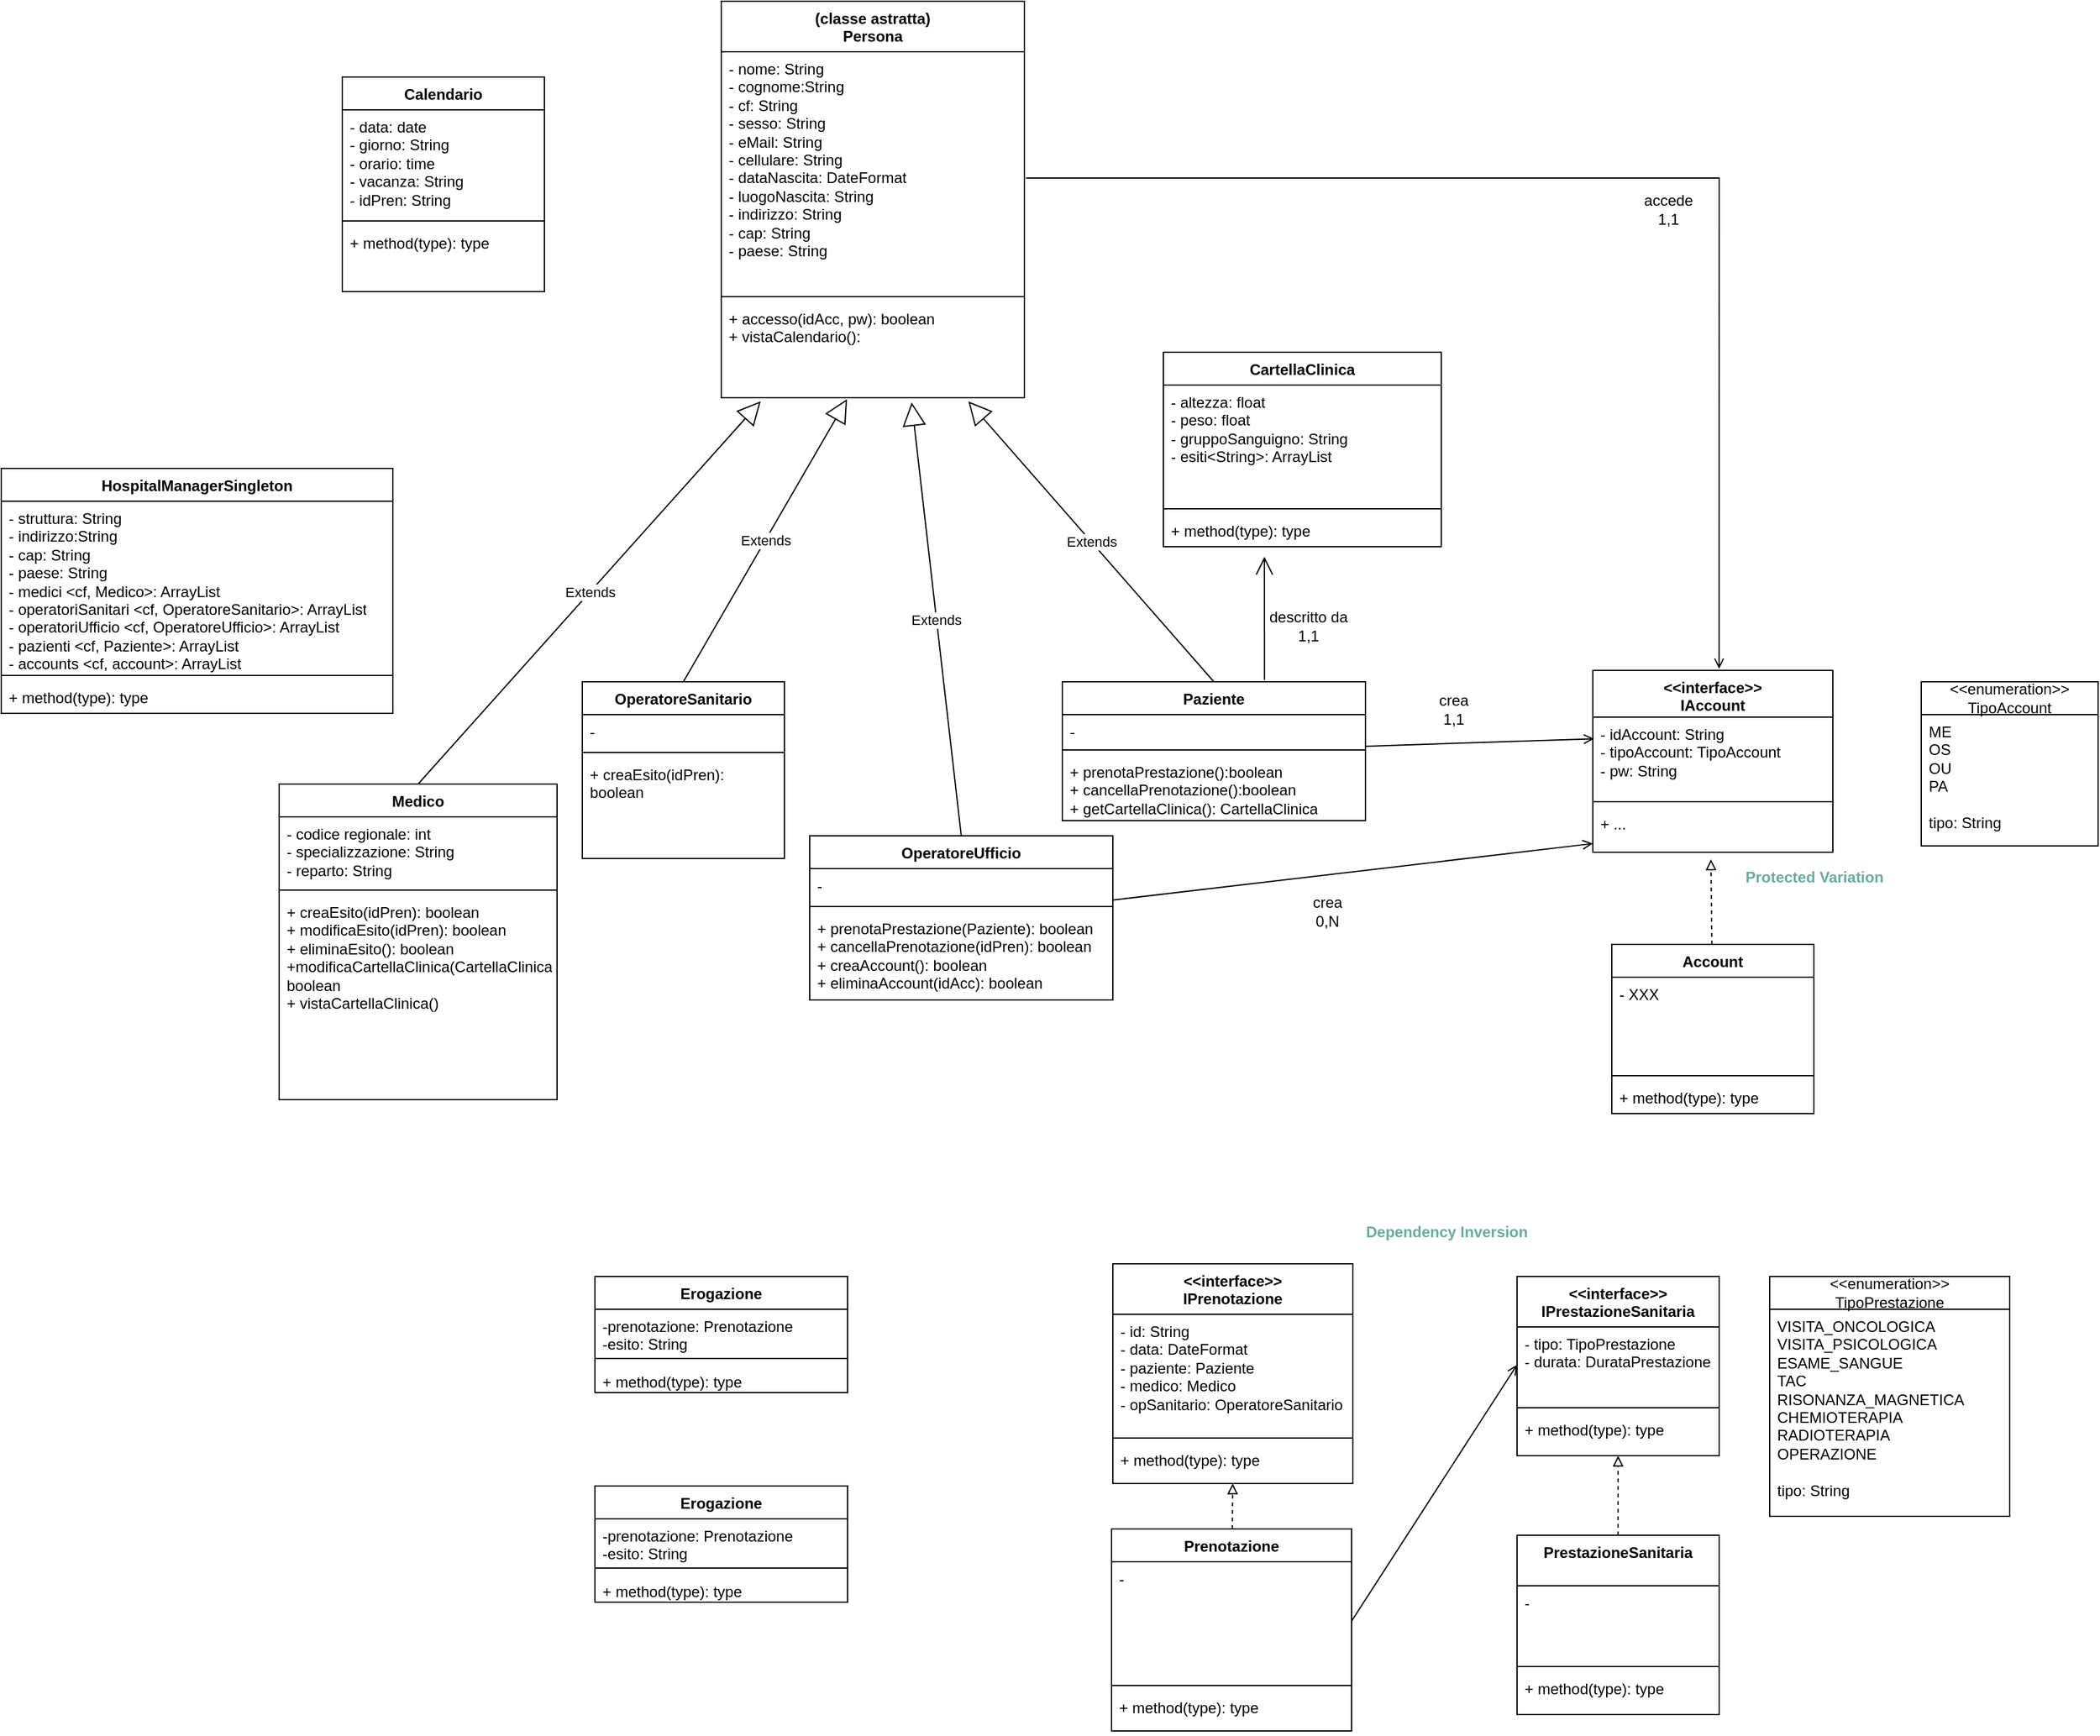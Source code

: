 <mxfile version="22.0.4" type="device">
  <diagram name="Pagina-1" id="tTlV-15hE3kfH03kpY0C">
    <mxGraphModel dx="1750" dy="890" grid="1" gridSize="10" guides="1" tooltips="1" connect="1" arrows="1" fold="1" page="1" pageScale="1" pageWidth="1169" pageHeight="827" math="0" shadow="0">
      <root>
        <mxCell id="0" />
        <mxCell id="1" parent="0" />
        <mxCell id="g1Nb5lCBtKVe93ydb6f9-2" value="(classe astratta)&lt;br&gt;Persona" style="swimlane;fontStyle=1;align=center;verticalAlign=top;childLayout=stackLayout;horizontal=1;startSize=40;horizontalStack=0;resizeParent=1;resizeParentMax=0;resizeLast=0;collapsible=1;marginBottom=0;whiteSpace=wrap;html=1;" parent="1" vertex="1">
          <mxGeometry x="610" y="20" width="240" height="314" as="geometry">
            <mxRectangle x="330" y="240" width="130" height="40" as="alternateBounds" />
          </mxGeometry>
        </mxCell>
        <mxCell id="g1Nb5lCBtKVe93ydb6f9-3" value="- nome: String&lt;br&gt;- cognome:String&lt;br&gt;- cf: String&lt;br&gt;- sesso: String&lt;br&gt;- eMail: String&lt;br&gt;- cellulare: String&lt;br&gt;- dataNascita: DateFormat&lt;br&gt;- luogoNascita: String&lt;br&gt;- indirizzo: String&lt;br&gt;- cap: String&lt;br&gt;- paese: String" style="text;strokeColor=none;fillColor=none;align=left;verticalAlign=top;spacingLeft=4;spacingRight=4;overflow=hidden;rotatable=0;points=[[0,0.5],[1,0.5]];portConstraint=eastwest;whiteSpace=wrap;html=1;" parent="g1Nb5lCBtKVe93ydb6f9-2" vertex="1">
          <mxGeometry y="40" width="240" height="190" as="geometry" />
        </mxCell>
        <mxCell id="g1Nb5lCBtKVe93ydb6f9-4" value="" style="line;strokeWidth=1;fillColor=none;align=left;verticalAlign=middle;spacingTop=-1;spacingLeft=3;spacingRight=3;rotatable=0;labelPosition=right;points=[];portConstraint=eastwest;strokeColor=inherit;" parent="g1Nb5lCBtKVe93ydb6f9-2" vertex="1">
          <mxGeometry y="230" width="240" height="8" as="geometry" />
        </mxCell>
        <mxCell id="g1Nb5lCBtKVe93ydb6f9-5" value="+ accesso(idAcc, pw): boolean&lt;br&gt;+ vistaCalendario():" style="text;strokeColor=none;fillColor=none;align=left;verticalAlign=top;spacingLeft=4;spacingRight=4;overflow=hidden;rotatable=0;points=[[0,0.5],[1,0.5]];portConstraint=eastwest;whiteSpace=wrap;html=1;" parent="g1Nb5lCBtKVe93ydb6f9-2" vertex="1">
          <mxGeometry y="238" width="240" height="76" as="geometry" />
        </mxCell>
        <mxCell id="g1Nb5lCBtKVe93ydb6f9-6" value="Medico" style="swimlane;fontStyle=1;align=center;verticalAlign=top;childLayout=stackLayout;horizontal=1;startSize=26;horizontalStack=0;resizeParent=1;resizeParentMax=0;resizeLast=0;collapsible=1;marginBottom=0;whiteSpace=wrap;html=1;" parent="1" vertex="1">
          <mxGeometry x="260" y="640" width="220" height="250" as="geometry" />
        </mxCell>
        <mxCell id="g1Nb5lCBtKVe93ydb6f9-7" value="- codice regionale: int&lt;br&gt;- specializzazione: String&lt;br&gt;- reparto: String&amp;nbsp;" style="text;strokeColor=none;fillColor=none;align=left;verticalAlign=top;spacingLeft=4;spacingRight=4;overflow=hidden;rotatable=0;points=[[0,0.5],[1,0.5]];portConstraint=eastwest;whiteSpace=wrap;html=1;" parent="g1Nb5lCBtKVe93ydb6f9-6" vertex="1">
          <mxGeometry y="26" width="220" height="54" as="geometry" />
        </mxCell>
        <mxCell id="g1Nb5lCBtKVe93ydb6f9-8" value="" style="line;strokeWidth=1;fillColor=none;align=left;verticalAlign=middle;spacingTop=-1;spacingLeft=3;spacingRight=3;rotatable=0;labelPosition=right;points=[];portConstraint=eastwest;strokeColor=inherit;" parent="g1Nb5lCBtKVe93ydb6f9-6" vertex="1">
          <mxGeometry y="80" width="220" height="8" as="geometry" />
        </mxCell>
        <mxCell id="g1Nb5lCBtKVe93ydb6f9-9" value="+ creaEsito(idPren): boolean&lt;br&gt;+ modificaEsito(idPren): boolean&lt;br style=&quot;border-color: var(--border-color);&quot;&gt;+ eliminaEsito(): boolean&lt;br&gt;+modificaCartellaClinica(CartellaClinica): boolean&lt;br&gt;+ vistaCartellaClinica()" style="text;strokeColor=none;fillColor=none;align=left;verticalAlign=top;spacingLeft=4;spacingRight=4;overflow=hidden;rotatable=0;points=[[0,0.5],[1,0.5]];portConstraint=eastwest;whiteSpace=wrap;html=1;" parent="g1Nb5lCBtKVe93ydb6f9-6" vertex="1">
          <mxGeometry y="88" width="220" height="162" as="geometry" />
        </mxCell>
        <mxCell id="lCrObQ2JL-AZDXTC0-ZG-15" value="" style="edgeStyle=none;shape=connector;rounded=0;orthogonalLoop=1;jettySize=auto;html=1;labelBackgroundColor=default;strokeColor=default;align=center;verticalAlign=middle;fontFamily=Helvetica;fontSize=11;fontColor=default;endArrow=open;endFill=0;" edge="1" parent="1" source="g1Nb5lCBtKVe93ydb6f9-10" target="g1Nb5lCBtKVe93ydb6f9-47">
          <mxGeometry relative="1" as="geometry" />
        </mxCell>
        <mxCell id="g1Nb5lCBtKVe93ydb6f9-10" value="OperatoreUfficio" style="swimlane;fontStyle=1;align=center;verticalAlign=top;childLayout=stackLayout;horizontal=1;startSize=26;horizontalStack=0;resizeParent=1;resizeParentMax=0;resizeLast=0;collapsible=1;marginBottom=0;whiteSpace=wrap;html=1;" parent="1" vertex="1">
          <mxGeometry x="680" y="681" width="240" height="130" as="geometry" />
        </mxCell>
        <mxCell id="g1Nb5lCBtKVe93ydb6f9-11" value="-&amp;nbsp;" style="text;strokeColor=none;fillColor=none;align=left;verticalAlign=top;spacingLeft=4;spacingRight=4;overflow=hidden;rotatable=0;points=[[0,0.5],[1,0.5]];portConstraint=eastwest;whiteSpace=wrap;html=1;" parent="g1Nb5lCBtKVe93ydb6f9-10" vertex="1">
          <mxGeometry y="26" width="240" height="26" as="geometry" />
        </mxCell>
        <mxCell id="g1Nb5lCBtKVe93ydb6f9-12" value="" style="line;strokeWidth=1;fillColor=none;align=left;verticalAlign=middle;spacingTop=-1;spacingLeft=3;spacingRight=3;rotatable=0;labelPosition=right;points=[];portConstraint=eastwest;strokeColor=inherit;" parent="g1Nb5lCBtKVe93ydb6f9-10" vertex="1">
          <mxGeometry y="52" width="240" height="8" as="geometry" />
        </mxCell>
        <mxCell id="g1Nb5lCBtKVe93ydb6f9-13" value="+ prenotaPrestazione(Paziente): boolean&lt;br style=&quot;border-color: var(--border-color);&quot;&gt;+ cancellaPrenotazione(idPren): boolean&lt;br&gt;+ creaAccount(): boolean&lt;br&gt;+ eliminaAccount(idAcc): boolean" style="text;strokeColor=none;fillColor=none;align=left;verticalAlign=top;spacingLeft=4;spacingRight=4;overflow=hidden;rotatable=0;points=[[0,0.5],[1,0.5]];portConstraint=eastwest;whiteSpace=wrap;html=1;" parent="g1Nb5lCBtKVe93ydb6f9-10" vertex="1">
          <mxGeometry y="60" width="240" height="70" as="geometry" />
        </mxCell>
        <mxCell id="lCrObQ2JL-AZDXTC0-ZG-10" value="" style="edgeStyle=none;shape=connector;rounded=0;orthogonalLoop=1;jettySize=auto;html=1;labelBackgroundColor=default;strokeColor=default;align=center;verticalAlign=middle;fontFamily=Helvetica;fontSize=11;fontColor=default;endArrow=open;endFill=0;entryX=0.005;entryY=0.272;entryDx=0;entryDy=0;entryPerimeter=0;" edge="1" parent="1" source="g1Nb5lCBtKVe93ydb6f9-14" target="g1Nb5lCBtKVe93ydb6f9-45">
          <mxGeometry relative="1" as="geometry">
            <mxPoint x="1164.912" y="460" as="targetPoint" />
          </mxGeometry>
        </mxCell>
        <mxCell id="g1Nb5lCBtKVe93ydb6f9-14" value="Paziente" style="swimlane;fontStyle=1;align=center;verticalAlign=top;childLayout=stackLayout;horizontal=1;startSize=26;horizontalStack=0;resizeParent=1;resizeParentMax=0;resizeLast=0;collapsible=1;marginBottom=0;whiteSpace=wrap;html=1;" parent="1" vertex="1">
          <mxGeometry x="880" y="559" width="240" height="110" as="geometry" />
        </mxCell>
        <mxCell id="g1Nb5lCBtKVe93ydb6f9-15" value="-" style="text;strokeColor=none;fillColor=none;align=left;verticalAlign=top;spacingLeft=4;spacingRight=4;overflow=hidden;rotatable=0;points=[[0,0.5],[1,0.5]];portConstraint=eastwest;whiteSpace=wrap;html=1;" parent="g1Nb5lCBtKVe93ydb6f9-14" vertex="1">
          <mxGeometry y="26" width="240" height="24" as="geometry" />
        </mxCell>
        <mxCell id="g1Nb5lCBtKVe93ydb6f9-16" value="" style="line;strokeWidth=1;fillColor=none;align=left;verticalAlign=middle;spacingTop=-1;spacingLeft=3;spacingRight=3;rotatable=0;labelPosition=right;points=[];portConstraint=eastwest;strokeColor=inherit;" parent="g1Nb5lCBtKVe93ydb6f9-14" vertex="1">
          <mxGeometry y="50" width="240" height="8" as="geometry" />
        </mxCell>
        <mxCell id="g1Nb5lCBtKVe93ydb6f9-17" value="+ prenotaPrestazione():boolean&lt;br&gt;+ cancellaPrenotazione():boolean&lt;br&gt;+ getCartellaClinica(): CartellaClinica&lt;br&gt;" style="text;strokeColor=none;fillColor=none;align=left;verticalAlign=top;spacingLeft=4;spacingRight=4;overflow=hidden;rotatable=0;points=[[0,0.5],[1,0.5]];portConstraint=eastwest;whiteSpace=wrap;html=1;" parent="g1Nb5lCBtKVe93ydb6f9-14" vertex="1">
          <mxGeometry y="58" width="240" height="52" as="geometry" />
        </mxCell>
        <mxCell id="g1Nb5lCBtKVe93ydb6f9-18" value="CartellaClinica" style="swimlane;fontStyle=1;align=center;verticalAlign=top;childLayout=stackLayout;horizontal=1;startSize=26;horizontalStack=0;resizeParent=1;resizeParentMax=0;resizeLast=0;collapsible=1;marginBottom=0;whiteSpace=wrap;html=1;" parent="1" vertex="1">
          <mxGeometry x="960" y="298" width="220" height="154" as="geometry" />
        </mxCell>
        <mxCell id="g1Nb5lCBtKVe93ydb6f9-19" value="- altezza: float&lt;br style=&quot;border-color: var(--border-color);&quot;&gt;- peso: float&lt;br style=&quot;border-color: var(--border-color);&quot;&gt;- gruppoSanguigno: String&lt;br&gt;- esiti&amp;lt;String&amp;gt;: ArrayList" style="text;strokeColor=none;fillColor=none;align=left;verticalAlign=top;spacingLeft=4;spacingRight=4;overflow=hidden;rotatable=0;points=[[0,0.5],[1,0.5]];portConstraint=eastwest;whiteSpace=wrap;html=1;" parent="g1Nb5lCBtKVe93ydb6f9-18" vertex="1">
          <mxGeometry y="26" width="220" height="94" as="geometry" />
        </mxCell>
        <mxCell id="g1Nb5lCBtKVe93ydb6f9-20" value="" style="line;strokeWidth=1;fillColor=none;align=left;verticalAlign=middle;spacingTop=-1;spacingLeft=3;spacingRight=3;rotatable=0;labelPosition=right;points=[];portConstraint=eastwest;strokeColor=inherit;" parent="g1Nb5lCBtKVe93ydb6f9-18" vertex="1">
          <mxGeometry y="120" width="220" height="8" as="geometry" />
        </mxCell>
        <mxCell id="g1Nb5lCBtKVe93ydb6f9-21" value="+ method(type): type" style="text;strokeColor=none;fillColor=none;align=left;verticalAlign=top;spacingLeft=4;spacingRight=4;overflow=hidden;rotatable=0;points=[[0,0.5],[1,0.5]];portConstraint=eastwest;whiteSpace=wrap;html=1;" parent="g1Nb5lCBtKVe93ydb6f9-18" vertex="1">
          <mxGeometry y="128" width="220" height="26" as="geometry" />
        </mxCell>
        <mxCell id="g1Nb5lCBtKVe93ydb6f9-25" value="Extends" style="endArrow=block;endSize=16;endFill=0;html=1;rounded=0;exitX=0.5;exitY=0;exitDx=0;exitDy=0;entryX=0.628;entryY=1.05;entryDx=0;entryDy=0;entryPerimeter=0;" parent="1" source="g1Nb5lCBtKVe93ydb6f9-10" target="g1Nb5lCBtKVe93ydb6f9-5" edge="1">
          <mxGeometry width="160" relative="1" as="geometry">
            <mxPoint x="580" y="603" as="sourcePoint" />
            <mxPoint x="650" y="453" as="targetPoint" />
          </mxGeometry>
        </mxCell>
        <mxCell id="g1Nb5lCBtKVe93ydb6f9-27" value="Extends" style="endArrow=block;endSize=16;endFill=0;html=1;rounded=0;exitX=0.5;exitY=0;exitDx=0;exitDy=0;entryX=0.13;entryY=1.038;entryDx=0;entryDy=0;entryPerimeter=0;" parent="1" source="g1Nb5lCBtKVe93ydb6f9-6" target="g1Nb5lCBtKVe93ydb6f9-5" edge="1">
          <mxGeometry width="160" relative="1" as="geometry">
            <mxPoint x="580" y="403" as="sourcePoint" />
            <mxPoint x="740" y="403" as="targetPoint" />
          </mxGeometry>
        </mxCell>
        <mxCell id="g1Nb5lCBtKVe93ydb6f9-28" value="Extends" style="endArrow=block;endSize=16;endFill=0;html=1;rounded=0;entryX=0.815;entryY=1.038;entryDx=0;entryDy=0;entryPerimeter=0;exitX=0.5;exitY=0;exitDx=0;exitDy=0;" parent="1" source="g1Nb5lCBtKVe93ydb6f9-14" target="g1Nb5lCBtKVe93ydb6f9-5" edge="1">
          <mxGeometry width="160" relative="1" as="geometry">
            <mxPoint x="580" y="403" as="sourcePoint" />
            <mxPoint x="740" y="403" as="targetPoint" />
          </mxGeometry>
        </mxCell>
        <mxCell id="g1Nb5lCBtKVe93ydb6f9-38" value="" style="endArrow=open;endFill=1;endSize=12;html=1;rounded=0;exitX=0.667;exitY=-0.012;exitDx=0;exitDy=0;exitPerimeter=0;" parent="1" source="g1Nb5lCBtKVe93ydb6f9-14" edge="1">
          <mxGeometry width="160" relative="1" as="geometry">
            <mxPoint x="958" y="640" as="sourcePoint" />
            <mxPoint x="1040" y="460" as="targetPoint" />
            <Array as="points" />
          </mxGeometry>
        </mxCell>
        <mxCell id="g1Nb5lCBtKVe93ydb6f9-39" value="descritto da&lt;br&gt;1,1" style="text;strokeColor=none;align=center;fillColor=none;html=1;verticalAlign=middle;whiteSpace=wrap;rounded=0;movable=1;resizable=1;rotatable=1;deletable=1;editable=1;locked=0;connectable=1;" parent="1" vertex="1">
          <mxGeometry x="1040" y="500" width="70" height="30" as="geometry" />
        </mxCell>
        <mxCell id="g1Nb5lCBtKVe93ydb6f9-40" value="Calendario" style="swimlane;fontStyle=1;align=center;verticalAlign=top;childLayout=stackLayout;horizontal=1;startSize=26;horizontalStack=0;resizeParent=1;resizeParentMax=0;resizeLast=0;collapsible=1;marginBottom=0;whiteSpace=wrap;html=1;" parent="1" vertex="1">
          <mxGeometry x="310" y="80" width="160" height="170" as="geometry" />
        </mxCell>
        <mxCell id="g1Nb5lCBtKVe93ydb6f9-41" value="- data: date&lt;br&gt;- giorno: String&lt;br&gt;- orario: time&lt;br&gt;- vacanza: String&lt;br&gt;- idPren: String" style="text;strokeColor=none;fillColor=none;align=left;verticalAlign=top;spacingLeft=4;spacingRight=4;overflow=hidden;rotatable=0;points=[[0,0.5],[1,0.5]];portConstraint=eastwest;whiteSpace=wrap;html=1;" parent="g1Nb5lCBtKVe93ydb6f9-40" vertex="1">
          <mxGeometry y="26" width="160" height="84" as="geometry" />
        </mxCell>
        <mxCell id="g1Nb5lCBtKVe93ydb6f9-42" value="" style="line;strokeWidth=1;fillColor=none;align=left;verticalAlign=middle;spacingTop=-1;spacingLeft=3;spacingRight=3;rotatable=0;labelPosition=right;points=[];portConstraint=eastwest;strokeColor=inherit;" parent="g1Nb5lCBtKVe93ydb6f9-40" vertex="1">
          <mxGeometry y="110" width="160" height="8" as="geometry" />
        </mxCell>
        <mxCell id="g1Nb5lCBtKVe93ydb6f9-43" value="+ method(type): type" style="text;strokeColor=none;fillColor=none;align=left;verticalAlign=top;spacingLeft=4;spacingRight=4;overflow=hidden;rotatable=0;points=[[0,0.5],[1,0.5]];portConstraint=eastwest;whiteSpace=wrap;html=1;" parent="g1Nb5lCBtKVe93ydb6f9-40" vertex="1">
          <mxGeometry y="118" width="160" height="52" as="geometry" />
        </mxCell>
        <mxCell id="g1Nb5lCBtKVe93ydb6f9-44" value="&amp;lt;&amp;lt;interface&amp;gt;&amp;gt;&lt;br style=&quot;border-color: var(--border-color); font-weight: 400;&quot;&gt;IAccount" style="swimlane;fontStyle=1;align=center;verticalAlign=top;childLayout=stackLayout;horizontal=1;startSize=37;horizontalStack=0;resizeParent=1;resizeParentMax=0;resizeLast=0;collapsible=1;marginBottom=0;whiteSpace=wrap;html=1;" parent="1" vertex="1">
          <mxGeometry x="1300" y="550" width="190" height="144" as="geometry" />
        </mxCell>
        <mxCell id="g1Nb5lCBtKVe93ydb6f9-45" value="- idAccount: String&lt;br&gt;- tipoAccount: TipoAccount&lt;br&gt;- pw: String" style="text;strokeColor=none;fillColor=none;align=left;verticalAlign=top;spacingLeft=4;spacingRight=4;overflow=hidden;rotatable=0;points=[[0,0.5],[1,0.5]];portConstraint=eastwest;whiteSpace=wrap;html=1;" parent="g1Nb5lCBtKVe93ydb6f9-44" vertex="1">
          <mxGeometry y="37" width="190" height="63" as="geometry" />
        </mxCell>
        <mxCell id="g1Nb5lCBtKVe93ydb6f9-46" value="" style="line;strokeWidth=1;fillColor=none;align=left;verticalAlign=middle;spacingTop=-1;spacingLeft=3;spacingRight=3;rotatable=0;labelPosition=right;points=[];portConstraint=eastwest;strokeColor=inherit;" parent="g1Nb5lCBtKVe93ydb6f9-44" vertex="1">
          <mxGeometry y="100" width="190" height="8" as="geometry" />
        </mxCell>
        <mxCell id="g1Nb5lCBtKVe93ydb6f9-47" value="+ ..." style="text;strokeColor=none;fillColor=none;align=left;verticalAlign=top;spacingLeft=4;spacingRight=4;overflow=hidden;rotatable=0;points=[[0,0.5],[1,0.5]];portConstraint=eastwest;whiteSpace=wrap;html=1;" parent="g1Nb5lCBtKVe93ydb6f9-44" vertex="1">
          <mxGeometry y="108" width="190" height="36" as="geometry" />
        </mxCell>
        <mxCell id="g1Nb5lCBtKVe93ydb6f9-53" value="&amp;lt;&amp;lt;enumeration&amp;gt;&amp;gt;&lt;br&gt;TipoAccount" style="swimlane;fontStyle=0;childLayout=stackLayout;horizontal=1;startSize=26;fillColor=none;horizontalStack=0;resizeParent=1;resizeParentMax=0;resizeLast=0;collapsible=1;marginBottom=0;whiteSpace=wrap;html=1;" parent="1" vertex="1">
          <mxGeometry x="1560" y="559" width="140" height="130" as="geometry" />
        </mxCell>
        <mxCell id="g1Nb5lCBtKVe93ydb6f9-54" value="ME&lt;br&gt;OS&lt;br&gt;OU&lt;br&gt;PA&lt;br&gt;&lt;br&gt;tipo: String" style="text;strokeColor=none;fillColor=none;align=left;verticalAlign=top;spacingLeft=4;spacingRight=4;overflow=hidden;rotatable=0;points=[[0,0.5],[1,0.5]];portConstraint=eastwest;whiteSpace=wrap;html=1;" parent="g1Nb5lCBtKVe93ydb6f9-53" vertex="1">
          <mxGeometry y="26" width="140" height="104" as="geometry" />
        </mxCell>
        <mxCell id="g1Nb5lCBtKVe93ydb6f9-60" value="OperatoreSanitario" style="swimlane;fontStyle=1;align=center;verticalAlign=top;childLayout=stackLayout;horizontal=1;startSize=26;horizontalStack=0;resizeParent=1;resizeParentMax=0;resizeLast=0;collapsible=1;marginBottom=0;whiteSpace=wrap;html=1;" parent="1" vertex="1">
          <mxGeometry x="500" y="559" width="160" height="140" as="geometry" />
        </mxCell>
        <mxCell id="g1Nb5lCBtKVe93ydb6f9-61" value="-&amp;nbsp;" style="text;strokeColor=none;fillColor=none;align=left;verticalAlign=top;spacingLeft=4;spacingRight=4;overflow=hidden;rotatable=0;points=[[0,0.5],[1,0.5]];portConstraint=eastwest;whiteSpace=wrap;html=1;" parent="g1Nb5lCBtKVe93ydb6f9-60" vertex="1">
          <mxGeometry y="26" width="160" height="26" as="geometry" />
        </mxCell>
        <mxCell id="g1Nb5lCBtKVe93ydb6f9-62" value="" style="line;strokeWidth=1;fillColor=none;align=left;verticalAlign=middle;spacingTop=-1;spacingLeft=3;spacingRight=3;rotatable=0;labelPosition=right;points=[];portConstraint=eastwest;strokeColor=inherit;" parent="g1Nb5lCBtKVe93ydb6f9-60" vertex="1">
          <mxGeometry y="52" width="160" height="8" as="geometry" />
        </mxCell>
        <mxCell id="g1Nb5lCBtKVe93ydb6f9-63" value="+ creaEsito(idPren): boolean&lt;br style=&quot;border-color: var(--border-color);&quot;&gt;" style="text;strokeColor=none;fillColor=none;align=left;verticalAlign=top;spacingLeft=4;spacingRight=4;overflow=hidden;rotatable=0;points=[[0,0.5],[1,0.5]];portConstraint=eastwest;whiteSpace=wrap;html=1;" parent="g1Nb5lCBtKVe93ydb6f9-60" vertex="1">
          <mxGeometry y="60" width="160" height="80" as="geometry" />
        </mxCell>
        <mxCell id="g1Nb5lCBtKVe93ydb6f9-64" value="Extends" style="endArrow=block;endSize=16;endFill=0;html=1;rounded=0;exitX=0.5;exitY=0;exitDx=0;exitDy=0;entryX=0.415;entryY=1.015;entryDx=0;entryDy=0;entryPerimeter=0;" parent="1" source="g1Nb5lCBtKVe93ydb6f9-60" target="g1Nb5lCBtKVe93ydb6f9-5" edge="1">
          <mxGeometry width="160" relative="1" as="geometry">
            <mxPoint x="580" y="553" as="sourcePoint" />
            <mxPoint x="740" y="553" as="targetPoint" />
          </mxGeometry>
        </mxCell>
        <mxCell id="0tCYUlRIdNbkmeOcHSWN-1" value="HospitalManagerSingleton" style="swimlane;fontStyle=1;align=center;verticalAlign=top;childLayout=stackLayout;horizontal=1;startSize=26;horizontalStack=0;resizeParent=1;resizeParentMax=0;resizeLast=0;collapsible=1;marginBottom=0;whiteSpace=wrap;html=1;" parent="1" vertex="1">
          <mxGeometry x="40" y="390" width="310" height="194" as="geometry" />
        </mxCell>
        <mxCell id="0tCYUlRIdNbkmeOcHSWN-2" value="- struttura: String&lt;br&gt;- indirizzo:String&lt;br style=&quot;border-color: var(--border-color);&quot;&gt;- cap: String&lt;br style=&quot;border-color: var(--border-color);&quot;&gt;- paese: String&lt;br style=&quot;border-color: var(--border-color);&quot;&gt;- medici &amp;lt;cf, Medico&amp;gt;: ArrayList&lt;br&gt;- operatoriSanitari &amp;lt;cf, OperatoreSanitario&amp;gt;: ArrayList&lt;br&gt;- operatoriUfficio &amp;lt;cf, OperatoreUfficio&amp;gt;: ArrayList&lt;br style=&quot;border-color: var(--border-color);&quot;&gt;- pazienti &amp;lt;cf, Paziente&amp;gt;: ArrayList&lt;br&gt;- accounts &amp;lt;cf, account&amp;gt;: ArrayList" style="text;strokeColor=none;fillColor=none;align=left;verticalAlign=top;spacingLeft=4;spacingRight=4;overflow=hidden;rotatable=0;points=[[0,0.5],[1,0.5]];portConstraint=eastwest;whiteSpace=wrap;html=1;" parent="0tCYUlRIdNbkmeOcHSWN-1" vertex="1">
          <mxGeometry y="26" width="310" height="134" as="geometry" />
        </mxCell>
        <mxCell id="0tCYUlRIdNbkmeOcHSWN-3" value="" style="line;strokeWidth=1;fillColor=none;align=left;verticalAlign=middle;spacingTop=-1;spacingLeft=3;spacingRight=3;rotatable=0;labelPosition=right;points=[];portConstraint=eastwest;strokeColor=inherit;" parent="0tCYUlRIdNbkmeOcHSWN-1" vertex="1">
          <mxGeometry y="160" width="310" height="8" as="geometry" />
        </mxCell>
        <mxCell id="0tCYUlRIdNbkmeOcHSWN-4" value="+ method(type): type" style="text;strokeColor=none;fillColor=none;align=left;verticalAlign=top;spacingLeft=4;spacingRight=4;overflow=hidden;rotatable=0;points=[[0,0.5],[1,0.5]];portConstraint=eastwest;whiteSpace=wrap;html=1;" parent="0tCYUlRIdNbkmeOcHSWN-1" vertex="1">
          <mxGeometry y="168" width="310" height="26" as="geometry" />
        </mxCell>
        <mxCell id="YFgaOOmtuvlqPeZKEsqO-2" value="crea &lt;br&gt;1,1" style="text;strokeColor=none;align=center;fillColor=none;html=1;verticalAlign=middle;whiteSpace=wrap;rounded=0;movable=1;resizable=1;rotatable=1;deletable=1;editable=1;locked=0;connectable=1;" parent="1" vertex="1">
          <mxGeometry x="1150" y="559" width="80" height="43" as="geometry" />
        </mxCell>
        <mxCell id="lCrObQ2JL-AZDXTC0-ZG-38" value="" style="edgeStyle=none;shape=connector;rounded=0;orthogonalLoop=1;jettySize=auto;html=1;labelBackgroundColor=default;strokeColor=default;align=center;verticalAlign=middle;fontFamily=Helvetica;fontSize=11;fontColor=default;endArrow=block;endFill=0;dashed=1;" edge="1" parent="1" source="S9uYEwCPuYJvi0e9tJX_-17" target="lCrObQ2JL-AZDXTC0-ZG-36">
          <mxGeometry relative="1" as="geometry" />
        </mxCell>
        <mxCell id="S9uYEwCPuYJvi0e9tJX_-17" value="PrestazioneSanitaria" style="swimlane;fontStyle=1;align=center;verticalAlign=top;childLayout=stackLayout;horizontal=1;startSize=40;horizontalStack=0;resizeParent=1;resizeParentMax=0;resizeLast=0;collapsible=1;marginBottom=0;whiteSpace=wrap;html=1;" parent="1" vertex="1">
          <mxGeometry x="1240" y="1235" width="160" height="142" as="geometry" />
        </mxCell>
        <mxCell id="S9uYEwCPuYJvi0e9tJX_-18" value="-" style="text;strokeColor=none;fillColor=none;align=left;verticalAlign=top;spacingLeft=4;spacingRight=4;overflow=hidden;rotatable=0;points=[[0,0.5],[1,0.5]];portConstraint=eastwest;whiteSpace=wrap;html=1;" parent="S9uYEwCPuYJvi0e9tJX_-17" vertex="1">
          <mxGeometry y="40" width="160" height="60" as="geometry" />
        </mxCell>
        <mxCell id="S9uYEwCPuYJvi0e9tJX_-19" value="" style="line;strokeWidth=1;fillColor=none;align=left;verticalAlign=middle;spacingTop=-1;spacingLeft=3;spacingRight=3;rotatable=0;labelPosition=right;points=[];portConstraint=eastwest;strokeColor=inherit;" parent="S9uYEwCPuYJvi0e9tJX_-17" vertex="1">
          <mxGeometry y="100" width="160" height="8" as="geometry" />
        </mxCell>
        <mxCell id="S9uYEwCPuYJvi0e9tJX_-20" value="+ method(type): type" style="text;strokeColor=none;fillColor=none;align=left;verticalAlign=top;spacingLeft=4;spacingRight=4;overflow=hidden;rotatable=0;points=[[0,0.5],[1,0.5]];portConstraint=eastwest;whiteSpace=wrap;html=1;" parent="S9uYEwCPuYJvi0e9tJX_-17" vertex="1">
          <mxGeometry y="108" width="160" height="34" as="geometry" />
        </mxCell>
        <mxCell id="S9uYEwCPuYJvi0e9tJX_-29" value="&amp;lt;&amp;lt;enumeration&amp;gt;&amp;gt;&lt;br style=&quot;border-color: var(--border-color);&quot;&gt;TipoPrestazione" style="swimlane;fontStyle=0;childLayout=stackLayout;horizontal=1;startSize=26;fillColor=none;horizontalStack=0;resizeParent=1;resizeParentMax=0;resizeLast=0;collapsible=1;marginBottom=0;whiteSpace=wrap;html=1;" parent="1" vertex="1">
          <mxGeometry x="1440" y="1030" width="190" height="190" as="geometry" />
        </mxCell>
        <mxCell id="S9uYEwCPuYJvi0e9tJX_-32" value="&lt;div&gt;VISITA_ONCOLOGICA&lt;/div&gt;&lt;div&gt;VISITA_PSICOLOGICA&lt;span style=&quot;&quot;&gt;&lt;/span&gt;&lt;/div&gt;&lt;div&gt;&lt;span style=&quot;&quot;&gt;ESAME_SANGUE&lt;/span&gt;&lt;/div&gt;&lt;div&gt;&lt;span style=&quot;&quot;&gt;TAC&lt;/span&gt;&lt;/div&gt;&lt;div&gt;&lt;span style=&quot;&quot;&gt;RISONANZA_MAGNETICA&lt;/span&gt;&lt;/div&gt;&lt;div&gt;&lt;span style=&quot;&quot;&gt;CHEMIOTERAPIA&lt;/span&gt;&lt;/div&gt;&lt;div&gt;&lt;span style=&quot;&quot;&gt;RADIOTERAPIA&lt;/span&gt;&lt;/div&gt;&lt;div&gt;&lt;span style=&quot;&quot;&gt;OPERAZIONE&lt;/span&gt;&lt;/div&gt;&lt;br&gt;tipo: String" style="text;strokeColor=none;fillColor=none;align=left;verticalAlign=top;spacingLeft=4;spacingRight=4;overflow=hidden;rotatable=0;points=[[0,0.5],[1,0.5]];portConstraint=eastwest;whiteSpace=wrap;html=1;" parent="S9uYEwCPuYJvi0e9tJX_-29" vertex="1">
          <mxGeometry y="26" width="190" height="164" as="geometry" />
        </mxCell>
        <mxCell id="S9uYEwCPuYJvi0e9tJX_-38" value="&amp;lt;&amp;lt;interface&amp;gt;&amp;gt;&lt;br&gt;IPrenotazione" style="swimlane;fontStyle=1;align=center;verticalAlign=top;childLayout=stackLayout;horizontal=1;startSize=40;horizontalStack=0;resizeParent=1;resizeParentMax=0;resizeLast=0;collapsible=1;marginBottom=0;whiteSpace=wrap;html=1;" parent="1" vertex="1">
          <mxGeometry x="920" y="1020" width="190" height="174" as="geometry" />
        </mxCell>
        <mxCell id="S9uYEwCPuYJvi0e9tJX_-39" value="- id: String&lt;br&gt;- data: DateFormat&lt;br&gt;- paziente: Paziente&lt;br&gt;- medico: Medico&lt;br&gt;- opSanitario: OperatoreSanitario" style="text;strokeColor=none;fillColor=none;align=left;verticalAlign=top;spacingLeft=4;spacingRight=4;overflow=hidden;rotatable=0;points=[[0,0.5],[1,0.5]];portConstraint=eastwest;whiteSpace=wrap;html=1;" parent="S9uYEwCPuYJvi0e9tJX_-38" vertex="1">
          <mxGeometry y="40" width="190" height="94" as="geometry" />
        </mxCell>
        <mxCell id="S9uYEwCPuYJvi0e9tJX_-40" value="" style="line;strokeWidth=1;fillColor=none;align=left;verticalAlign=middle;spacingTop=-1;spacingLeft=3;spacingRight=3;rotatable=0;labelPosition=right;points=[];portConstraint=eastwest;strokeColor=inherit;" parent="S9uYEwCPuYJvi0e9tJX_-38" vertex="1">
          <mxGeometry y="134" width="190" height="8" as="geometry" />
        </mxCell>
        <mxCell id="S9uYEwCPuYJvi0e9tJX_-41" value="+ method(type): type" style="text;strokeColor=none;fillColor=none;align=left;verticalAlign=top;spacingLeft=4;spacingRight=4;overflow=hidden;rotatable=0;points=[[0,0.5],[1,0.5]];portConstraint=eastwest;whiteSpace=wrap;html=1;" parent="S9uYEwCPuYJvi0e9tJX_-38" vertex="1">
          <mxGeometry y="142" width="190" height="32" as="geometry" />
        </mxCell>
        <mxCell id="S9uYEwCPuYJvi0e9tJX_-46" value="Erogazione" style="swimlane;fontStyle=1;align=center;verticalAlign=top;childLayout=stackLayout;horizontal=1;startSize=26;horizontalStack=0;resizeParent=1;resizeParentMax=0;resizeLast=0;collapsible=1;marginBottom=0;whiteSpace=wrap;html=1;" parent="1" vertex="1">
          <mxGeometry x="510" y="1030" width="200" height="92" as="geometry" />
        </mxCell>
        <mxCell id="S9uYEwCPuYJvi0e9tJX_-47" value="-prenotazione: Prenotazione&lt;br&gt;-esito: String" style="text;strokeColor=none;fillColor=none;align=left;verticalAlign=top;spacingLeft=4;spacingRight=4;overflow=hidden;rotatable=0;points=[[0,0.5],[1,0.5]];portConstraint=eastwest;whiteSpace=wrap;html=1;" parent="S9uYEwCPuYJvi0e9tJX_-46" vertex="1">
          <mxGeometry y="26" width="200" height="34" as="geometry" />
        </mxCell>
        <mxCell id="S9uYEwCPuYJvi0e9tJX_-48" value="" style="line;strokeWidth=1;fillColor=none;align=left;verticalAlign=middle;spacingTop=-1;spacingLeft=3;spacingRight=3;rotatable=0;labelPosition=right;points=[];portConstraint=eastwest;strokeColor=inherit;" parent="S9uYEwCPuYJvi0e9tJX_-46" vertex="1">
          <mxGeometry y="60" width="200" height="10" as="geometry" />
        </mxCell>
        <mxCell id="S9uYEwCPuYJvi0e9tJX_-49" value="+ method(type): type" style="text;strokeColor=none;fillColor=none;align=left;verticalAlign=top;spacingLeft=4;spacingRight=4;overflow=hidden;rotatable=0;points=[[0,0.5],[1,0.5]];portConstraint=eastwest;whiteSpace=wrap;html=1;" parent="S9uYEwCPuYJvi0e9tJX_-46" vertex="1">
          <mxGeometry y="70" width="200" height="22" as="geometry" />
        </mxCell>
        <mxCell id="lCrObQ2JL-AZDXTC0-ZG-2" value="&lt;b&gt;&lt;font color=&quot;#67ab9f&quot;&gt;Protected Variation&lt;/font&gt;&lt;/b&gt;" style="text;html=1;align=center;verticalAlign=middle;resizable=0;points=[];autosize=1;strokeColor=none;fillColor=none;" vertex="1" parent="1">
          <mxGeometry x="1410" y="699" width="130" height="30" as="geometry" />
        </mxCell>
        <mxCell id="lCrObQ2JL-AZDXTC0-ZG-7" value="" style="rounded=0;orthogonalLoop=1;jettySize=auto;html=1;endArrow=block;endFill=0;entryX=0.492;entryY=1.158;entryDx=0;entryDy=0;entryPerimeter=0;dashed=1;" edge="1" parent="1" source="lCrObQ2JL-AZDXTC0-ZG-3" target="g1Nb5lCBtKVe93ydb6f9-47">
          <mxGeometry relative="1" as="geometry">
            <mxPoint x="1400" y="697" as="targetPoint" />
          </mxGeometry>
        </mxCell>
        <mxCell id="lCrObQ2JL-AZDXTC0-ZG-3" value="Account" style="swimlane;fontStyle=1;align=center;verticalAlign=top;childLayout=stackLayout;horizontal=1;startSize=26;horizontalStack=0;resizeParent=1;resizeParentMax=0;resizeLast=0;collapsible=1;marginBottom=0;whiteSpace=wrap;html=1;" vertex="1" parent="1">
          <mxGeometry x="1315" y="767" width="160" height="134" as="geometry" />
        </mxCell>
        <mxCell id="lCrObQ2JL-AZDXTC0-ZG-4" value="- XXX" style="text;strokeColor=none;fillColor=none;align=left;verticalAlign=top;spacingLeft=4;spacingRight=4;overflow=hidden;rotatable=0;points=[[0,0.5],[1,0.5]];portConstraint=eastwest;whiteSpace=wrap;html=1;" vertex="1" parent="lCrObQ2JL-AZDXTC0-ZG-3">
          <mxGeometry y="26" width="160" height="74" as="geometry" />
        </mxCell>
        <mxCell id="lCrObQ2JL-AZDXTC0-ZG-5" value="" style="line;strokeWidth=1;fillColor=none;align=left;verticalAlign=middle;spacingTop=-1;spacingLeft=3;spacingRight=3;rotatable=0;labelPosition=right;points=[];portConstraint=eastwest;strokeColor=inherit;" vertex="1" parent="lCrObQ2JL-AZDXTC0-ZG-3">
          <mxGeometry y="100" width="160" height="8" as="geometry" />
        </mxCell>
        <mxCell id="lCrObQ2JL-AZDXTC0-ZG-6" value="+ method(type): type" style="text;strokeColor=none;fillColor=none;align=left;verticalAlign=top;spacingLeft=4;spacingRight=4;overflow=hidden;rotatable=0;points=[[0,0.5],[1,0.5]];portConstraint=eastwest;whiteSpace=wrap;html=1;" vertex="1" parent="lCrObQ2JL-AZDXTC0-ZG-3">
          <mxGeometry y="108" width="160" height="26" as="geometry" />
        </mxCell>
        <mxCell id="lCrObQ2JL-AZDXTC0-ZG-16" value="crea &lt;br&gt;0,N" style="text;strokeColor=none;align=center;fillColor=none;html=1;verticalAlign=middle;whiteSpace=wrap;rounded=0;movable=1;resizable=1;rotatable=1;deletable=1;editable=1;locked=0;connectable=1;" vertex="1" parent="1">
          <mxGeometry x="1050" y="719" width="80" height="43" as="geometry" />
        </mxCell>
        <mxCell id="lCrObQ2JL-AZDXTC0-ZG-23" style="edgeStyle=none;shape=connector;rounded=0;orthogonalLoop=1;jettySize=auto;html=1;exitX=1.005;exitY=0.526;exitDx=0;exitDy=0;labelBackgroundColor=default;strokeColor=default;align=center;verticalAlign=middle;fontFamily=Helvetica;fontSize=11;fontColor=default;endArrow=open;endFill=0;entryX=0.526;entryY=-0.009;entryDx=0;entryDy=0;exitPerimeter=0;entryPerimeter=0;" edge="1" parent="1" source="g1Nb5lCBtKVe93ydb6f9-3" target="g1Nb5lCBtKVe93ydb6f9-44">
          <mxGeometry relative="1" as="geometry">
            <mxPoint x="1340" y="150" as="targetPoint" />
            <Array as="points">
              <mxPoint x="1400" y="160" />
            </Array>
          </mxGeometry>
        </mxCell>
        <mxCell id="lCrObQ2JL-AZDXTC0-ZG-24" value="accede&lt;br&gt;1,1" style="text;strokeColor=none;align=center;fillColor=none;html=1;verticalAlign=middle;whiteSpace=wrap;rounded=0;movable=1;resizable=1;rotatable=1;deletable=1;editable=1;locked=0;connectable=1;" vertex="1" parent="1">
          <mxGeometry x="1320" y="163" width="80" height="43" as="geometry" />
        </mxCell>
        <mxCell id="lCrObQ2JL-AZDXTC0-ZG-37" value="" style="edgeStyle=none;shape=connector;rounded=0;orthogonalLoop=1;jettySize=auto;html=1;labelBackgroundColor=default;strokeColor=default;align=center;verticalAlign=middle;fontFamily=Helvetica;fontSize=11;fontColor=default;endArrow=block;endFill=0;dashed=1;" edge="1" parent="1" source="lCrObQ2JL-AZDXTC0-ZG-25" target="S9uYEwCPuYJvi0e9tJX_-41">
          <mxGeometry relative="1" as="geometry" />
        </mxCell>
        <mxCell id="lCrObQ2JL-AZDXTC0-ZG-25" value="Prenotazione" style="swimlane;fontStyle=1;align=center;verticalAlign=top;childLayout=stackLayout;horizontal=1;startSize=26;horizontalStack=0;resizeParent=1;resizeParentMax=0;resizeLast=0;collapsible=1;marginBottom=0;whiteSpace=wrap;html=1;" vertex="1" parent="1">
          <mxGeometry x="919" y="1230" width="190" height="160" as="geometry" />
        </mxCell>
        <mxCell id="lCrObQ2JL-AZDXTC0-ZG-26" value="-" style="text;strokeColor=none;fillColor=none;align=left;verticalAlign=top;spacingLeft=4;spacingRight=4;overflow=hidden;rotatable=0;points=[[0,0.5],[1,0.5]];portConstraint=eastwest;whiteSpace=wrap;html=1;" vertex="1" parent="lCrObQ2JL-AZDXTC0-ZG-25">
          <mxGeometry y="26" width="190" height="94" as="geometry" />
        </mxCell>
        <mxCell id="lCrObQ2JL-AZDXTC0-ZG-27" value="" style="line;strokeWidth=1;fillColor=none;align=left;verticalAlign=middle;spacingTop=-1;spacingLeft=3;spacingRight=3;rotatable=0;labelPosition=right;points=[];portConstraint=eastwest;strokeColor=inherit;" vertex="1" parent="lCrObQ2JL-AZDXTC0-ZG-25">
          <mxGeometry y="120" width="190" height="8" as="geometry" />
        </mxCell>
        <mxCell id="lCrObQ2JL-AZDXTC0-ZG-28" value="+ method(type): type" style="text;strokeColor=none;fillColor=none;align=left;verticalAlign=top;spacingLeft=4;spacingRight=4;overflow=hidden;rotatable=0;points=[[0,0.5],[1,0.5]];portConstraint=eastwest;whiteSpace=wrap;html=1;" vertex="1" parent="lCrObQ2JL-AZDXTC0-ZG-25">
          <mxGeometry y="128" width="190" height="32" as="geometry" />
        </mxCell>
        <mxCell id="lCrObQ2JL-AZDXTC0-ZG-29" value="Erogazione" style="swimlane;fontStyle=1;align=center;verticalAlign=top;childLayout=stackLayout;horizontal=1;startSize=26;horizontalStack=0;resizeParent=1;resizeParentMax=0;resizeLast=0;collapsible=1;marginBottom=0;whiteSpace=wrap;html=1;" vertex="1" parent="1">
          <mxGeometry x="510" y="1196" width="200" height="92" as="geometry" />
        </mxCell>
        <mxCell id="lCrObQ2JL-AZDXTC0-ZG-30" value="-prenotazione: Prenotazione&lt;br&gt;-esito: String" style="text;strokeColor=none;fillColor=none;align=left;verticalAlign=top;spacingLeft=4;spacingRight=4;overflow=hidden;rotatable=0;points=[[0,0.5],[1,0.5]];portConstraint=eastwest;whiteSpace=wrap;html=1;" vertex="1" parent="lCrObQ2JL-AZDXTC0-ZG-29">
          <mxGeometry y="26" width="200" height="34" as="geometry" />
        </mxCell>
        <mxCell id="lCrObQ2JL-AZDXTC0-ZG-31" value="" style="line;strokeWidth=1;fillColor=none;align=left;verticalAlign=middle;spacingTop=-1;spacingLeft=3;spacingRight=3;rotatable=0;labelPosition=right;points=[];portConstraint=eastwest;strokeColor=inherit;" vertex="1" parent="lCrObQ2JL-AZDXTC0-ZG-29">
          <mxGeometry y="60" width="200" height="10" as="geometry" />
        </mxCell>
        <mxCell id="lCrObQ2JL-AZDXTC0-ZG-32" value="+ method(type): type" style="text;strokeColor=none;fillColor=none;align=left;verticalAlign=top;spacingLeft=4;spacingRight=4;overflow=hidden;rotatable=0;points=[[0,0.5],[1,0.5]];portConstraint=eastwest;whiteSpace=wrap;html=1;" vertex="1" parent="lCrObQ2JL-AZDXTC0-ZG-29">
          <mxGeometry y="70" width="200" height="22" as="geometry" />
        </mxCell>
        <mxCell id="lCrObQ2JL-AZDXTC0-ZG-33" value="&amp;lt;&amp;lt;interface&amp;gt;&amp;gt;&lt;br&gt;IPrestazioneSanitaria" style="swimlane;fontStyle=1;align=center;verticalAlign=top;childLayout=stackLayout;horizontal=1;startSize=40;horizontalStack=0;resizeParent=1;resizeParentMax=0;resizeLast=0;collapsible=1;marginBottom=0;whiteSpace=wrap;html=1;" vertex="1" parent="1">
          <mxGeometry x="1240" y="1030" width="160" height="142" as="geometry" />
        </mxCell>
        <mxCell id="lCrObQ2JL-AZDXTC0-ZG-34" value="- tipo: TipoPrestazione&lt;br&gt;- durata: DurataPrestazione" style="text;strokeColor=none;fillColor=none;align=left;verticalAlign=top;spacingLeft=4;spacingRight=4;overflow=hidden;rotatable=0;points=[[0,0.5],[1,0.5]];portConstraint=eastwest;whiteSpace=wrap;html=1;" vertex="1" parent="lCrObQ2JL-AZDXTC0-ZG-33">
          <mxGeometry y="40" width="160" height="60" as="geometry" />
        </mxCell>
        <mxCell id="lCrObQ2JL-AZDXTC0-ZG-35" value="" style="line;strokeWidth=1;fillColor=none;align=left;verticalAlign=middle;spacingTop=-1;spacingLeft=3;spacingRight=3;rotatable=0;labelPosition=right;points=[];portConstraint=eastwest;strokeColor=inherit;" vertex="1" parent="lCrObQ2JL-AZDXTC0-ZG-33">
          <mxGeometry y="100" width="160" height="8" as="geometry" />
        </mxCell>
        <mxCell id="lCrObQ2JL-AZDXTC0-ZG-36" value="+ method(type): type" style="text;strokeColor=none;fillColor=none;align=left;verticalAlign=top;spacingLeft=4;spacingRight=4;overflow=hidden;rotatable=0;points=[[0,0.5],[1,0.5]];portConstraint=eastwest;whiteSpace=wrap;html=1;" vertex="1" parent="lCrObQ2JL-AZDXTC0-ZG-33">
          <mxGeometry y="108" width="160" height="34" as="geometry" />
        </mxCell>
        <mxCell id="lCrObQ2JL-AZDXTC0-ZG-39" value="" style="edgeStyle=none;shape=connector;rounded=0;orthogonalLoop=1;jettySize=auto;html=1;labelBackgroundColor=default;strokeColor=default;align=center;verticalAlign=middle;fontFamily=Helvetica;fontSize=11;fontColor=default;endArrow=open;endFill=0;entryX=0;entryY=0.5;entryDx=0;entryDy=0;exitX=1;exitY=0.5;exitDx=0;exitDy=0;" edge="1" parent="1" source="lCrObQ2JL-AZDXTC0-ZG-26" target="lCrObQ2JL-AZDXTC0-ZG-34">
          <mxGeometry relative="1" as="geometry" />
        </mxCell>
        <mxCell id="lCrObQ2JL-AZDXTC0-ZG-40" value="&lt;b style=&quot;border-color: var(--border-color); font-size: 12px;&quot;&gt;&lt;font style=&quot;border-color: var(--border-color);&quot; color=&quot;#67ab9f&quot;&gt;Dependency Inversion&lt;/font&gt;&lt;/b&gt;" style="text;html=1;align=center;verticalAlign=middle;resizable=0;points=[];autosize=1;strokeColor=none;fillColor=none;fontSize=11;fontFamily=Helvetica;fontColor=default;" vertex="1" parent="1">
          <mxGeometry x="1109" y="980" width="150" height="30" as="geometry" />
        </mxCell>
      </root>
    </mxGraphModel>
  </diagram>
</mxfile>
